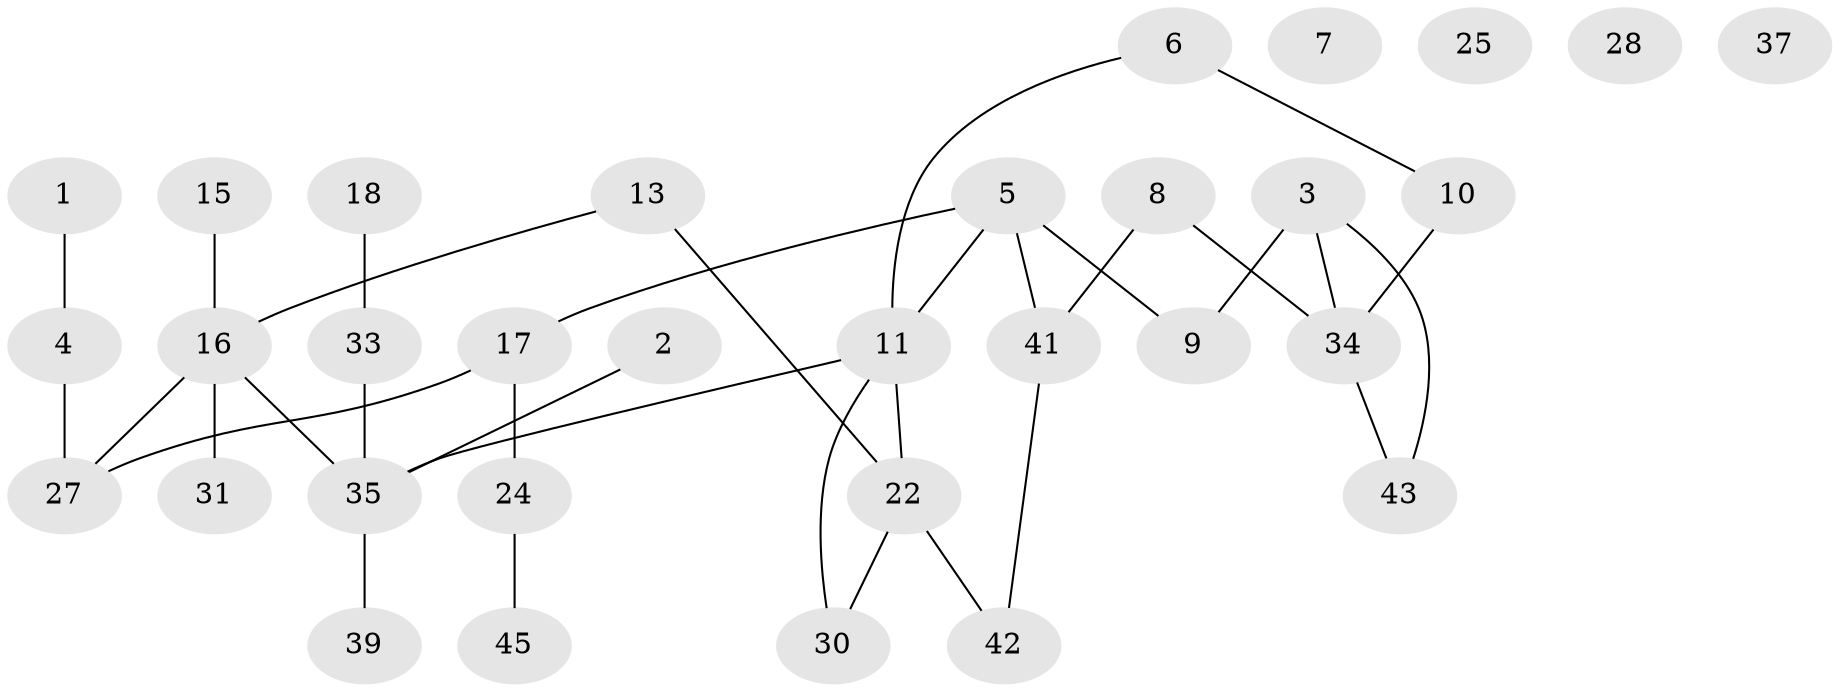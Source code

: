 // original degree distribution, {1: 0.22, 2: 0.36, 3: 0.26, 0: 0.08, 6: 0.02, 4: 0.06}
// Generated by graph-tools (version 1.1) at 2025/41/03/06/25 10:41:20]
// undirected, 32 vertices, 34 edges
graph export_dot {
graph [start="1"]
  node [color=gray90,style=filled];
  1 [super="+12"];
  2;
  3 [super="+38"];
  4 [super="+21"];
  5 [super="+14"];
  6;
  7;
  8;
  9 [super="+32"];
  10 [super="+20"];
  11 [super="+26"];
  13 [super="+19"];
  15;
  16 [super="+47"];
  17 [super="+48"];
  18 [super="+23"];
  22 [super="+44"];
  24 [super="+40"];
  25;
  27 [super="+29"];
  28;
  30;
  31 [super="+36"];
  33;
  34 [super="+49"];
  35 [super="+50"];
  37;
  39;
  41 [super="+46"];
  42;
  43;
  45;
  1 -- 4;
  2 -- 35;
  3 -- 43;
  3 -- 34;
  3 -- 9;
  4 -- 27;
  5 -- 9;
  5 -- 41;
  5 -- 17;
  5 -- 11;
  6 -- 11;
  6 -- 10;
  8 -- 41;
  8 -- 34;
  10 -- 34;
  11 -- 22;
  11 -- 35;
  11 -- 30;
  13 -- 22;
  13 -- 16;
  15 -- 16;
  16 -- 27;
  16 -- 35;
  16 -- 31;
  17 -- 24;
  17 -- 27;
  18 -- 33;
  22 -- 30;
  22 -- 42;
  24 -- 45;
  33 -- 35;
  34 -- 43;
  35 -- 39;
  41 -- 42;
}
